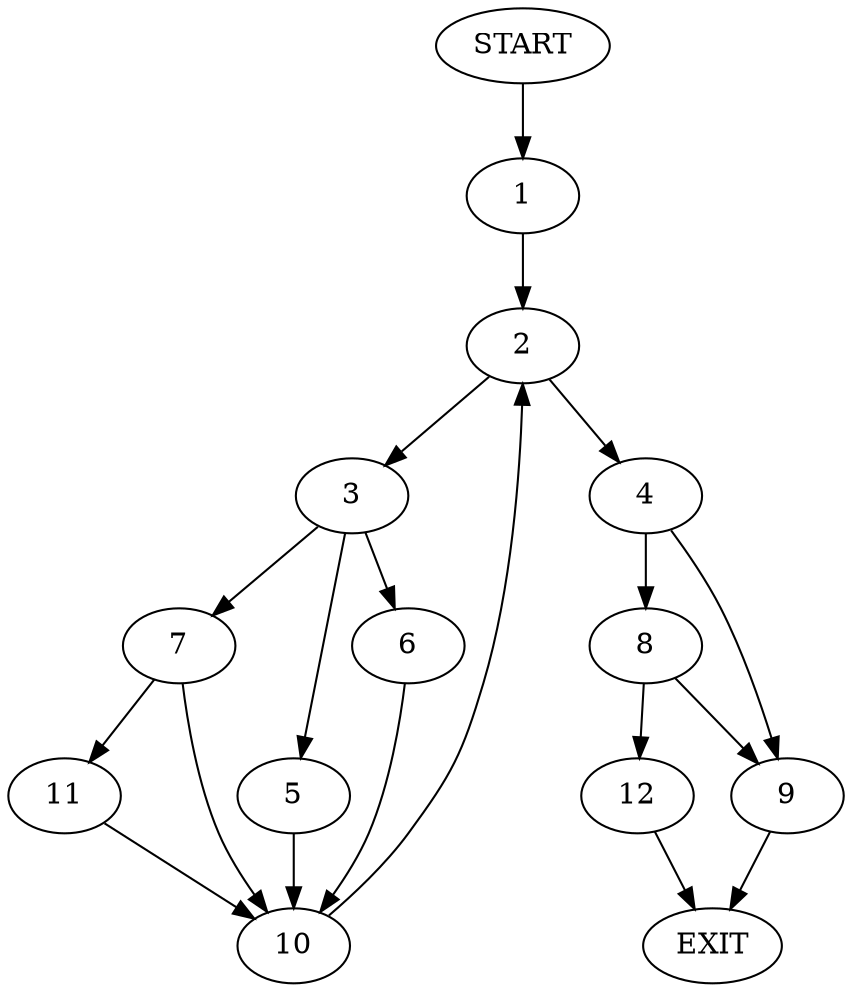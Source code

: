 digraph {
0 [label="START"]
13 [label="EXIT"]
0 -> 1
1 -> 2
2 -> 3
2 -> 4
3 -> 5
3 -> 6
3 -> 7
4 -> 8
4 -> 9
6 -> 10
5 -> 10
7 -> 10
7 -> 11
10 -> 2
11 -> 10
8 -> 9
8 -> 12
9 -> 13
12 -> 13
}
